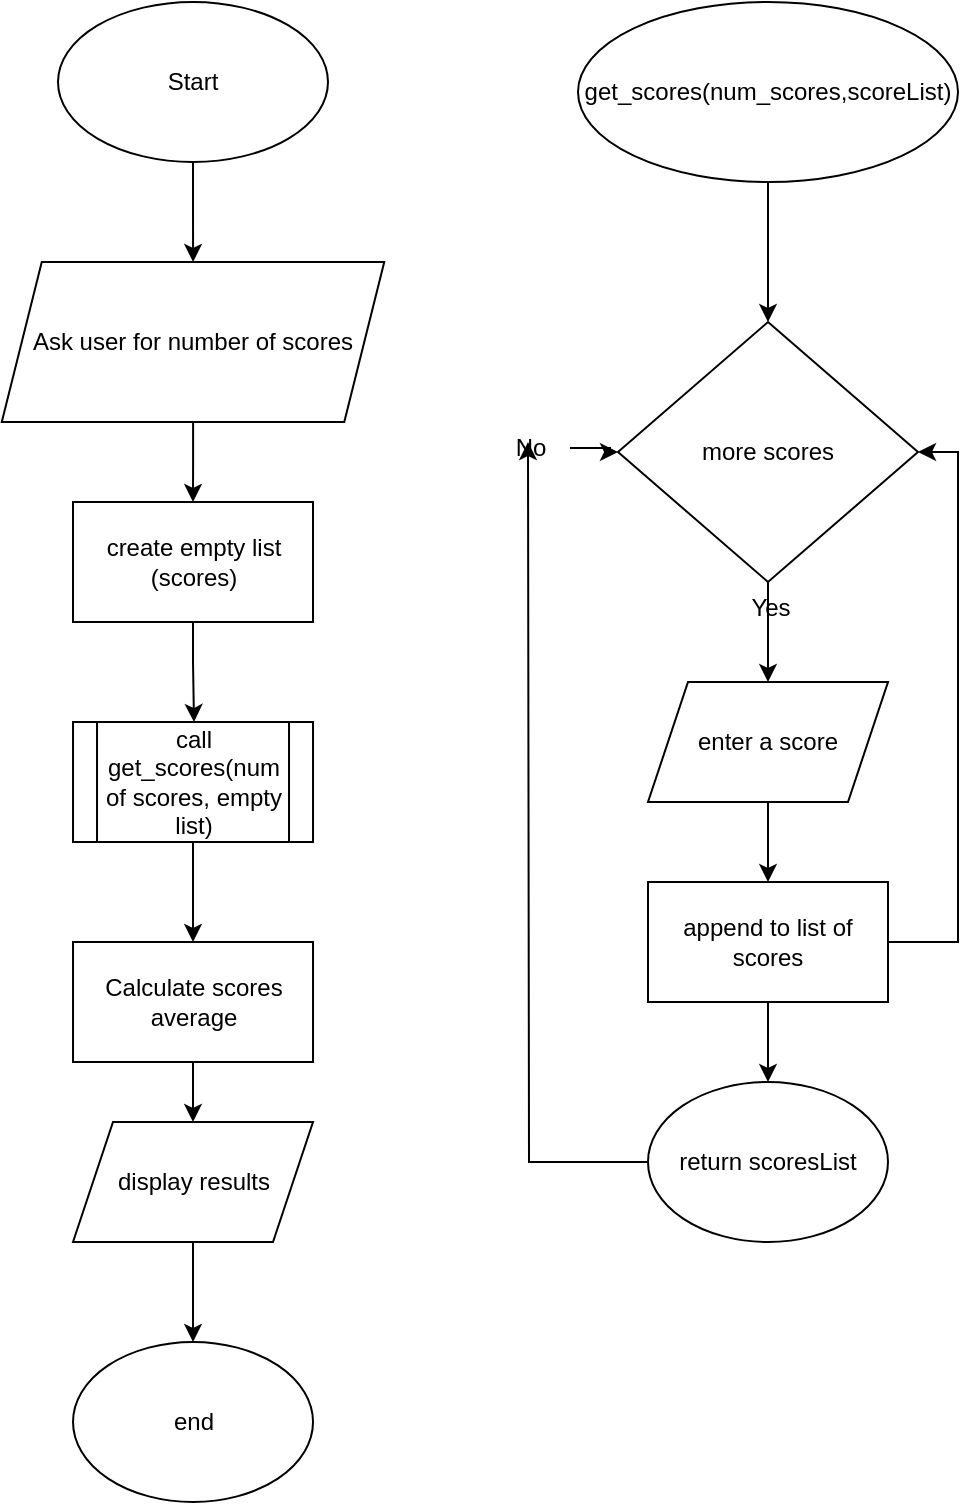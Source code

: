 <mxfile version="21.6.9">
  <diagram name="Page-1" id="wh5HwuLDngA0fhQpGGUg">
    <mxGraphModel dx="1188" dy="914" grid="1" gridSize="10" guides="1" tooltips="1" connect="1" arrows="1" fold="1" page="1" pageScale="1" pageWidth="850" pageHeight="1100" math="0" shadow="0">
      <root>
        <mxCell id="0" />
        <mxCell id="1" parent="0" />
        <mxCell id="3vO8d3pVUf_MaTHMhJCO-4" value="" style="edgeStyle=orthogonalEdgeStyle;rounded=0;orthogonalLoop=1;jettySize=auto;html=1;" edge="1" parent="1" source="3vO8d3pVUf_MaTHMhJCO-1" target="3vO8d3pVUf_MaTHMhJCO-2">
          <mxGeometry relative="1" as="geometry" />
        </mxCell>
        <mxCell id="3vO8d3pVUf_MaTHMhJCO-1" value="Start" style="ellipse;whiteSpace=wrap;html=1;" vertex="1" parent="1">
          <mxGeometry x="365" y="10" width="135" height="80" as="geometry" />
        </mxCell>
        <mxCell id="3vO8d3pVUf_MaTHMhJCO-6" value="" style="edgeStyle=orthogonalEdgeStyle;rounded=0;orthogonalLoop=1;jettySize=auto;html=1;" edge="1" parent="1" source="3vO8d3pVUf_MaTHMhJCO-2" target="3vO8d3pVUf_MaTHMhJCO-5">
          <mxGeometry relative="1" as="geometry" />
        </mxCell>
        <mxCell id="3vO8d3pVUf_MaTHMhJCO-2" value="Ask user for number of scores" style="shape=parallelogram;perimeter=parallelogramPerimeter;whiteSpace=wrap;html=1;fixedSize=1;" vertex="1" parent="1">
          <mxGeometry x="336.88" y="140" width="191.25" height="80" as="geometry" />
        </mxCell>
        <mxCell id="3vO8d3pVUf_MaTHMhJCO-25" value="" style="edgeStyle=orthogonalEdgeStyle;rounded=0;orthogonalLoop=1;jettySize=auto;html=1;" edge="1" parent="1" source="3vO8d3pVUf_MaTHMhJCO-5" target="3vO8d3pVUf_MaTHMhJCO-24">
          <mxGeometry relative="1" as="geometry">
            <Array as="points">
              <mxPoint x="433" y="340" />
              <mxPoint x="433" y="340" />
            </Array>
          </mxGeometry>
        </mxCell>
        <mxCell id="3vO8d3pVUf_MaTHMhJCO-5" value="create empty list (scores)" style="rounded=0;whiteSpace=wrap;html=1;" vertex="1" parent="1">
          <mxGeometry x="372.5" y="260" width="120" height="60" as="geometry" />
        </mxCell>
        <mxCell id="3vO8d3pVUf_MaTHMhJCO-10" value="" style="edgeStyle=orthogonalEdgeStyle;rounded=0;orthogonalLoop=1;jettySize=auto;html=1;" edge="1" parent="1" source="3vO8d3pVUf_MaTHMhJCO-8" target="3vO8d3pVUf_MaTHMhJCO-9">
          <mxGeometry relative="1" as="geometry" />
        </mxCell>
        <mxCell id="3vO8d3pVUf_MaTHMhJCO-8" value="get_scores(num_scores,scoreList)" style="ellipse;whiteSpace=wrap;html=1;" vertex="1" parent="1">
          <mxGeometry x="625" y="10" width="190" height="90" as="geometry" />
        </mxCell>
        <mxCell id="3vO8d3pVUf_MaTHMhJCO-12" value="" style="edgeStyle=orthogonalEdgeStyle;rounded=0;orthogonalLoop=1;jettySize=auto;html=1;" edge="1" parent="1" source="3vO8d3pVUf_MaTHMhJCO-9" target="3vO8d3pVUf_MaTHMhJCO-11">
          <mxGeometry relative="1" as="geometry" />
        </mxCell>
        <mxCell id="3vO8d3pVUf_MaTHMhJCO-9" value="more scores" style="rhombus;whiteSpace=wrap;html=1;" vertex="1" parent="1">
          <mxGeometry x="645" y="170" width="150" height="130" as="geometry" />
        </mxCell>
        <mxCell id="3vO8d3pVUf_MaTHMhJCO-14" value="" style="edgeStyle=orthogonalEdgeStyle;rounded=0;orthogonalLoop=1;jettySize=auto;html=1;" edge="1" parent="1" source="3vO8d3pVUf_MaTHMhJCO-11" target="3vO8d3pVUf_MaTHMhJCO-13">
          <mxGeometry relative="1" as="geometry" />
        </mxCell>
        <mxCell id="3vO8d3pVUf_MaTHMhJCO-11" value="enter a score" style="shape=parallelogram;perimeter=parallelogramPerimeter;whiteSpace=wrap;html=1;fixedSize=1;" vertex="1" parent="1">
          <mxGeometry x="660" y="350" width="120" height="60" as="geometry" />
        </mxCell>
        <mxCell id="3vO8d3pVUf_MaTHMhJCO-16" value="" style="edgeStyle=orthogonalEdgeStyle;rounded=0;orthogonalLoop=1;jettySize=auto;html=1;entryX=1;entryY=0.5;entryDx=0;entryDy=0;" edge="1" parent="1" source="3vO8d3pVUf_MaTHMhJCO-13" target="3vO8d3pVUf_MaTHMhJCO-9">
          <mxGeometry relative="1" as="geometry">
            <mxPoint x="820" y="230" as="targetPoint" />
            <Array as="points">
              <mxPoint x="815" y="480" />
              <mxPoint x="815" y="235" />
            </Array>
          </mxGeometry>
        </mxCell>
        <mxCell id="3vO8d3pVUf_MaTHMhJCO-20" value="" style="edgeStyle=orthogonalEdgeStyle;rounded=0;orthogonalLoop=1;jettySize=auto;html=1;" edge="1" parent="1" source="3vO8d3pVUf_MaTHMhJCO-13" target="3vO8d3pVUf_MaTHMhJCO-19">
          <mxGeometry relative="1" as="geometry" />
        </mxCell>
        <mxCell id="3vO8d3pVUf_MaTHMhJCO-13" value="append to list of scores" style="rounded=0;whiteSpace=wrap;html=1;" vertex="1" parent="1">
          <mxGeometry x="660" y="450" width="120" height="60" as="geometry" />
        </mxCell>
        <mxCell id="3vO8d3pVUf_MaTHMhJCO-17" value="Yes&lt;br&gt;" style="text;html=1;align=center;verticalAlign=middle;resizable=0;points=[];autosize=1;strokeColor=none;fillColor=none;" vertex="1" parent="1">
          <mxGeometry x="701" y="298" width="40" height="30" as="geometry" />
        </mxCell>
        <mxCell id="3vO8d3pVUf_MaTHMhJCO-22" value="" style="edgeStyle=orthogonalEdgeStyle;rounded=0;orthogonalLoop=1;jettySize=auto;html=1;" edge="1" parent="1" source="3vO8d3pVUf_MaTHMhJCO-19">
          <mxGeometry relative="1" as="geometry">
            <mxPoint x="600" y="230" as="targetPoint" />
          </mxGeometry>
        </mxCell>
        <mxCell id="3vO8d3pVUf_MaTHMhJCO-19" value="return scoresList" style="ellipse;whiteSpace=wrap;html=1;" vertex="1" parent="1">
          <mxGeometry x="660" y="550" width="120" height="80" as="geometry" />
        </mxCell>
        <mxCell id="3vO8d3pVUf_MaTHMhJCO-32" value="" style="edgeStyle=orthogonalEdgeStyle;rounded=0;orthogonalLoop=1;jettySize=auto;html=1;" edge="1" parent="1" source="3vO8d3pVUf_MaTHMhJCO-23" target="3vO8d3pVUf_MaTHMhJCO-9">
          <mxGeometry relative="1" as="geometry" />
        </mxCell>
        <mxCell id="3vO8d3pVUf_MaTHMhJCO-23" value="No" style="text;html=1;align=center;verticalAlign=middle;resizable=0;points=[];autosize=1;strokeColor=none;fillColor=none;" vertex="1" parent="1">
          <mxGeometry x="581" y="218" width="40" height="30" as="geometry" />
        </mxCell>
        <mxCell id="3vO8d3pVUf_MaTHMhJCO-27" value="" style="edgeStyle=orthogonalEdgeStyle;rounded=0;orthogonalLoop=1;jettySize=auto;html=1;" edge="1" parent="1" source="3vO8d3pVUf_MaTHMhJCO-24" target="3vO8d3pVUf_MaTHMhJCO-26">
          <mxGeometry relative="1" as="geometry" />
        </mxCell>
        <mxCell id="3vO8d3pVUf_MaTHMhJCO-24" value="call get_scores(num of scores, empty list)" style="shape=process;whiteSpace=wrap;html=1;backgroundOutline=1;" vertex="1" parent="1">
          <mxGeometry x="372.51" y="370" width="120" height="60" as="geometry" />
        </mxCell>
        <mxCell id="3vO8d3pVUf_MaTHMhJCO-29" value="" style="edgeStyle=orthogonalEdgeStyle;rounded=0;orthogonalLoop=1;jettySize=auto;html=1;" edge="1" parent="1" source="3vO8d3pVUf_MaTHMhJCO-26" target="3vO8d3pVUf_MaTHMhJCO-28">
          <mxGeometry relative="1" as="geometry" />
        </mxCell>
        <mxCell id="3vO8d3pVUf_MaTHMhJCO-26" value="Calculate scores average" style="rounded=0;whiteSpace=wrap;html=1;" vertex="1" parent="1">
          <mxGeometry x="372.51" y="480" width="120" height="60" as="geometry" />
        </mxCell>
        <mxCell id="3vO8d3pVUf_MaTHMhJCO-31" value="" style="edgeStyle=orthogonalEdgeStyle;rounded=0;orthogonalLoop=1;jettySize=auto;html=1;" edge="1" parent="1" source="3vO8d3pVUf_MaTHMhJCO-28" target="3vO8d3pVUf_MaTHMhJCO-30">
          <mxGeometry relative="1" as="geometry" />
        </mxCell>
        <mxCell id="3vO8d3pVUf_MaTHMhJCO-28" value="display results" style="shape=parallelogram;perimeter=parallelogramPerimeter;whiteSpace=wrap;html=1;fixedSize=1;" vertex="1" parent="1">
          <mxGeometry x="372.5" y="570" width="120" height="60" as="geometry" />
        </mxCell>
        <mxCell id="3vO8d3pVUf_MaTHMhJCO-30" value="end" style="ellipse;whiteSpace=wrap;html=1;" vertex="1" parent="1">
          <mxGeometry x="372.51" y="680" width="120" height="80" as="geometry" />
        </mxCell>
      </root>
    </mxGraphModel>
  </diagram>
</mxfile>
